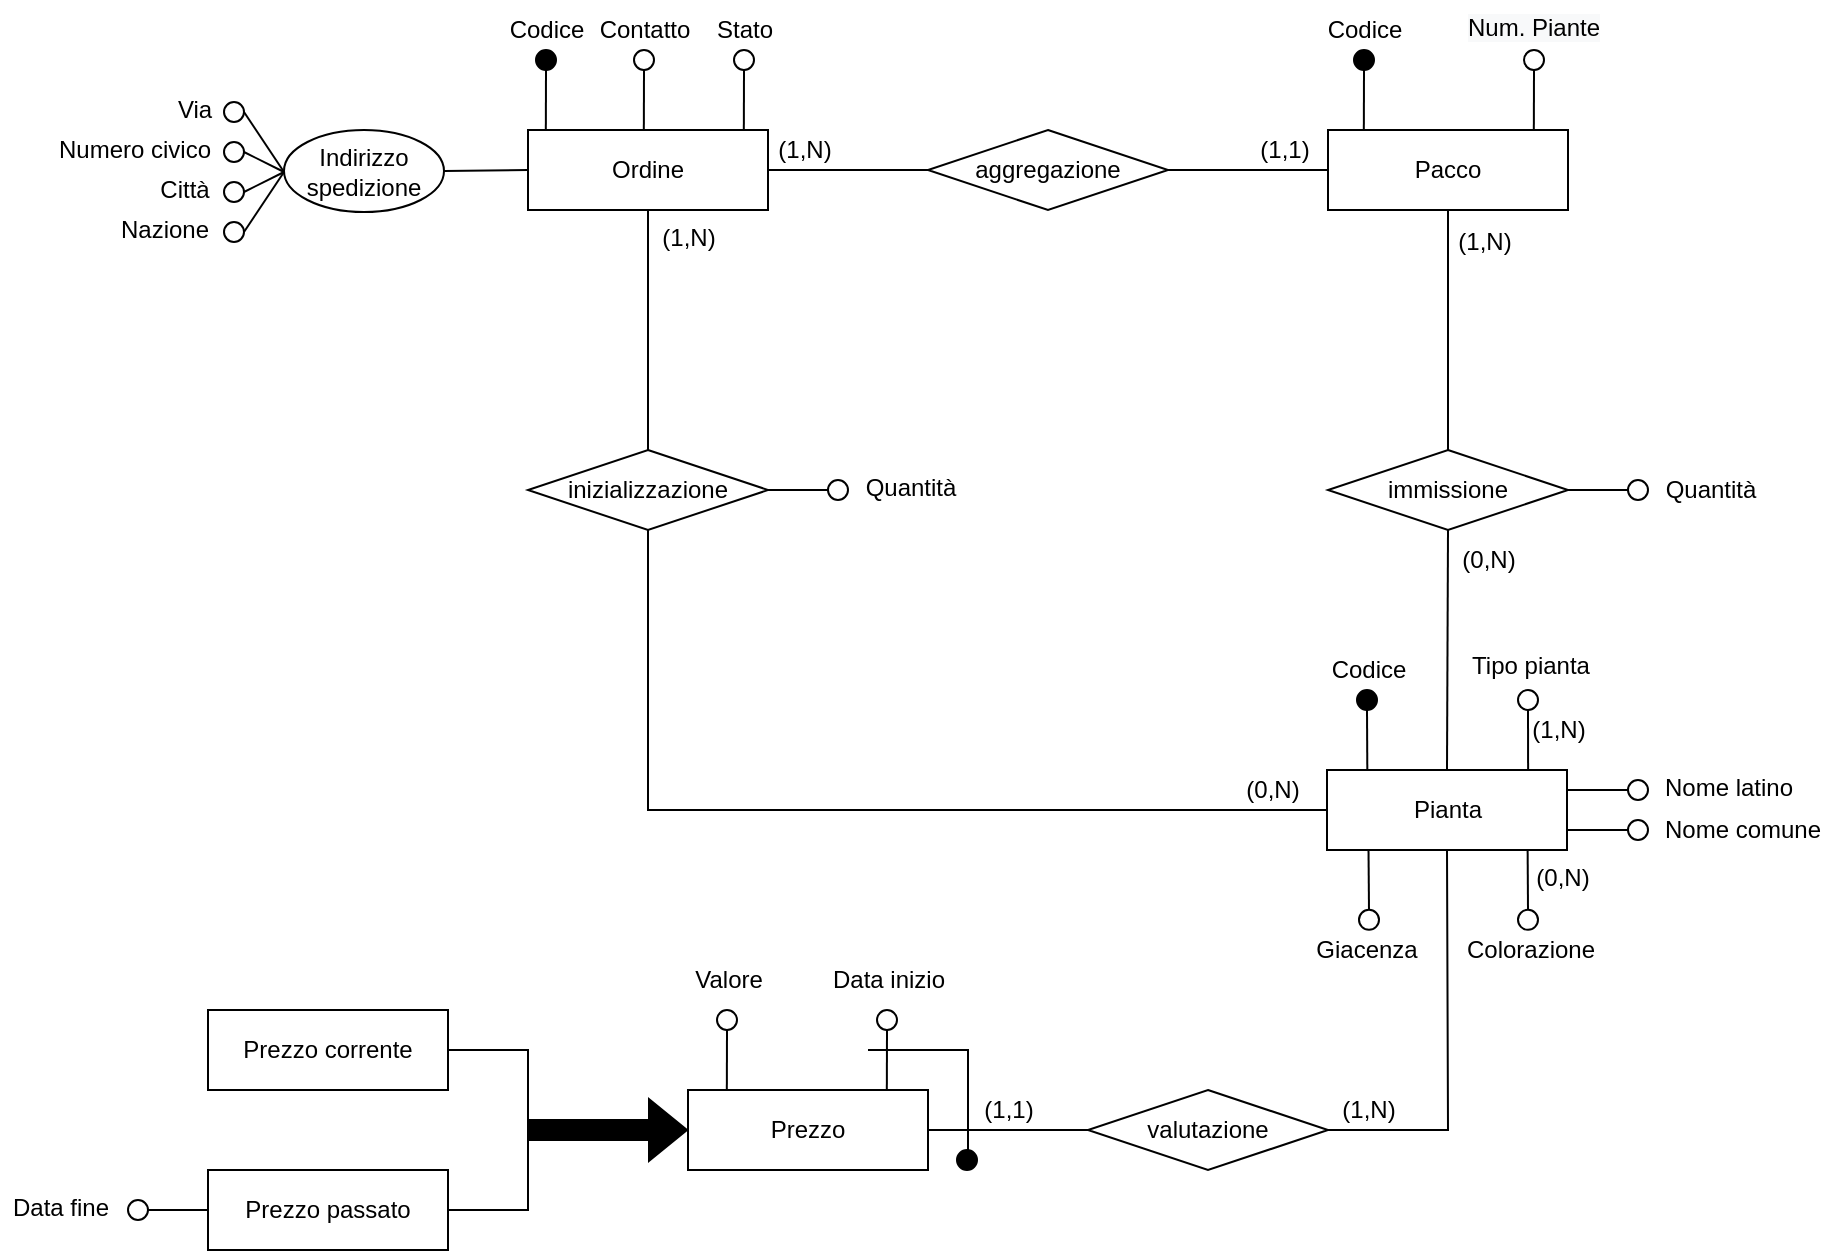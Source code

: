 <mxfile version="17.1.2" type="github">
  <diagram id="9BiGZynKtHY8mz7Qpg7e" name="Page-1">
    <mxGraphModel dx="295" dy="202" grid="1" gridSize="10" guides="1" tooltips="1" connect="1" arrows="1" fold="1" page="1" pageScale="1" pageWidth="1169" pageHeight="827" math="0" shadow="0">
      <root>
        <mxCell id="0" />
        <mxCell id="1" parent="0" />
        <mxCell id="MEw_wxHEMmBjlcB9mvUv-1" value="Ordine" style="rounded=0;whiteSpace=wrap;html=1;strokeWidth=1;perimeterSpacing=0;" parent="1" vertex="1">
          <mxGeometry x="360" y="160" width="120" height="40" as="geometry" />
        </mxCell>
        <mxCell id="MEw_wxHEMmBjlcB9mvUv-2" value="" style="endArrow=none;html=1;rounded=0;fillColor=#000000;entryX=0.166;entryY=0;entryDx=0;entryDy=0;entryPerimeter=0;exitX=0.5;exitY=1;exitDx=0;exitDy=0;" parent="1" source="MEw_wxHEMmBjlcB9mvUv-3" edge="1">
          <mxGeometry width="50" height="50" relative="1" as="geometry">
            <mxPoint x="468" y="140" as="sourcePoint" />
            <mxPoint x="467.92" y="160" as="targetPoint" />
          </mxGeometry>
        </mxCell>
        <mxCell id="MEw_wxHEMmBjlcB9mvUv-3" value="" style="ellipse;whiteSpace=wrap;html=1;aspect=fixed;strokeWidth=1;fillColor=none;" parent="1" vertex="1">
          <mxGeometry x="463" y="120" width="10" height="10" as="geometry" />
        </mxCell>
        <mxCell id="MEw_wxHEMmBjlcB9mvUv-18" value="Stato" style="text;html=1;align=center;verticalAlign=middle;resizable=0;points=[];autosize=1;strokeColor=none;fillColor=none;" parent="1" vertex="1">
          <mxGeometry x="448" y="100" width="40" height="20" as="geometry" />
        </mxCell>
        <mxCell id="_n9Jq-rr2bxkJ9Zpd_iA-1" value="Pacco" style="rounded=0;whiteSpace=wrap;html=1;strokeWidth=1;perimeterSpacing=0;" parent="1" vertex="1">
          <mxGeometry x="760" y="160" width="120" height="40" as="geometry" />
        </mxCell>
        <mxCell id="_n9Jq-rr2bxkJ9Zpd_iA-2" value="" style="endArrow=none;html=1;rounded=0;fillColor=#000000;entryX=0.166;entryY=0;entryDx=0;entryDy=0;entryPerimeter=0;exitX=0.5;exitY=1;exitDx=0;exitDy=0;" parent="1" source="_n9Jq-rr2bxkJ9Zpd_iA-3" edge="1">
          <mxGeometry width="50" height="50" relative="1" as="geometry">
            <mxPoint x="369" y="140" as="sourcePoint" />
            <mxPoint x="368.92" y="160" as="targetPoint" />
          </mxGeometry>
        </mxCell>
        <mxCell id="_n9Jq-rr2bxkJ9Zpd_iA-3" value="" style="ellipse;whiteSpace=wrap;html=1;aspect=fixed;strokeWidth=1;fillColor=#000000;" parent="1" vertex="1">
          <mxGeometry x="364" y="120" width="10" height="10" as="geometry" />
        </mxCell>
        <mxCell id="_n9Jq-rr2bxkJ9Zpd_iA-4" value="Codice" style="text;html=1;align=center;verticalAlign=middle;resizable=0;points=[];autosize=1;strokeColor=none;fillColor=none;" parent="1" vertex="1">
          <mxGeometry x="344" y="100" width="50" height="20" as="geometry" />
        </mxCell>
        <mxCell id="_n9Jq-rr2bxkJ9Zpd_iA-5" value="" style="endArrow=none;html=1;rounded=0;fillColor=#000000;entryX=0.166;entryY=0;entryDx=0;entryDy=0;entryPerimeter=0;exitX=0.5;exitY=1;exitDx=0;exitDy=0;" parent="1" source="_n9Jq-rr2bxkJ9Zpd_iA-6" edge="1">
          <mxGeometry width="50" height="50" relative="1" as="geometry">
            <mxPoint x="418" y="140" as="sourcePoint" />
            <mxPoint x="417.92" y="160" as="targetPoint" />
          </mxGeometry>
        </mxCell>
        <mxCell id="_n9Jq-rr2bxkJ9Zpd_iA-6" value="" style="ellipse;whiteSpace=wrap;html=1;aspect=fixed;strokeWidth=1;fillColor=none;" parent="1" vertex="1">
          <mxGeometry x="413" y="120" width="10" height="10" as="geometry" />
        </mxCell>
        <mxCell id="_n9Jq-rr2bxkJ9Zpd_iA-7" value="Contatto" style="text;html=1;align=center;verticalAlign=middle;resizable=0;points=[];autosize=1;strokeColor=none;fillColor=none;" parent="1" vertex="1">
          <mxGeometry x="388" y="100" width="60" height="20" as="geometry" />
        </mxCell>
        <mxCell id="_n9Jq-rr2bxkJ9Zpd_iA-8" value="" style="endArrow=none;html=1;rounded=0;fillColor=#000000;entryX=0.166;entryY=0;entryDx=0;entryDy=0;entryPerimeter=0;exitX=0.5;exitY=1;exitDx=0;exitDy=0;" parent="1" source="_n9Jq-rr2bxkJ9Zpd_iA-9" edge="1">
          <mxGeometry width="50" height="50" relative="1" as="geometry">
            <mxPoint x="778" y="140" as="sourcePoint" />
            <mxPoint x="777.92" y="160" as="targetPoint" />
          </mxGeometry>
        </mxCell>
        <mxCell id="_n9Jq-rr2bxkJ9Zpd_iA-9" value="" style="ellipse;whiteSpace=wrap;html=1;aspect=fixed;strokeWidth=1;fillColor=#000000;" parent="1" vertex="1">
          <mxGeometry x="773" y="120" width="10" height="10" as="geometry" />
        </mxCell>
        <mxCell id="_n9Jq-rr2bxkJ9Zpd_iA-10" value="Codice" style="text;html=1;align=center;verticalAlign=middle;resizable=0;points=[];autosize=1;strokeColor=none;fillColor=none;" parent="1" vertex="1">
          <mxGeometry x="753" y="100" width="50" height="20" as="geometry" />
        </mxCell>
        <mxCell id="_n9Jq-rr2bxkJ9Zpd_iA-11" value="aggregazione" style="rhombus;whiteSpace=wrap;html=1;" parent="1" vertex="1">
          <mxGeometry x="560" y="160" width="120" height="40" as="geometry" />
        </mxCell>
        <mxCell id="_n9Jq-rr2bxkJ9Zpd_iA-12" value="" style="endArrow=none;html=1;rounded=0;entryX=0;entryY=0.5;entryDx=0;entryDy=0;exitX=1;exitY=0.5;exitDx=0;exitDy=0;" parent="1" source="_n9Jq-rr2bxkJ9Zpd_iA-11" target="_n9Jq-rr2bxkJ9Zpd_iA-1" edge="1">
          <mxGeometry width="50" height="50" relative="1" as="geometry">
            <mxPoint x="659" y="250" as="sourcePoint" />
            <mxPoint x="709" y="200" as="targetPoint" />
          </mxGeometry>
        </mxCell>
        <mxCell id="_n9Jq-rr2bxkJ9Zpd_iA-13" value="" style="endArrow=none;html=1;rounded=0;entryX=1;entryY=0.5;entryDx=0;entryDy=0;exitX=0;exitY=0.5;exitDx=0;exitDy=0;" parent="1" source="_n9Jq-rr2bxkJ9Zpd_iA-11" target="MEw_wxHEMmBjlcB9mvUv-1" edge="1">
          <mxGeometry width="50" height="50" relative="1" as="geometry">
            <mxPoint x="659" y="250" as="sourcePoint" />
            <mxPoint x="709" y="200" as="targetPoint" />
          </mxGeometry>
        </mxCell>
        <mxCell id="_n9Jq-rr2bxkJ9Zpd_iA-18" value="" style="endArrow=none;html=1;rounded=0;fillColor=#000000;entryX=0.166;entryY=0;entryDx=0;entryDy=0;entryPerimeter=0;exitX=0.5;exitY=1;exitDx=0;exitDy=0;" parent="1" source="_n9Jq-rr2bxkJ9Zpd_iA-19" edge="1">
          <mxGeometry width="50" height="50" relative="1" as="geometry">
            <mxPoint x="863" y="140" as="sourcePoint" />
            <mxPoint x="862.92" y="160" as="targetPoint" />
          </mxGeometry>
        </mxCell>
        <mxCell id="_n9Jq-rr2bxkJ9Zpd_iA-19" value="" style="ellipse;whiteSpace=wrap;html=1;aspect=fixed;strokeWidth=1;fillColor=none;" parent="1" vertex="1">
          <mxGeometry x="858" y="120" width="10" height="10" as="geometry" />
        </mxCell>
        <mxCell id="_n9Jq-rr2bxkJ9Zpd_iA-20" value="&lt;span style=&quot;color: rgb(0 , 0 , 0) ; font-family: &amp;#34;helvetica&amp;#34; ; font-size: 12px ; font-style: normal ; font-weight: 400 ; letter-spacing: normal ; text-align: center ; text-indent: 0px ; text-transform: none ; word-spacing: 0px ; background-color: rgb(248 , 249 , 250) ; display: inline ; float: none&quot;&gt;Num. Piante&lt;/span&gt;" style="text;whiteSpace=wrap;html=1;" parent="1" vertex="1">
          <mxGeometry x="828" y="95" width="80" height="30" as="geometry" />
        </mxCell>
        <mxCell id="_n9Jq-rr2bxkJ9Zpd_iA-21" value="(1,N)" style="text;html=1;align=center;verticalAlign=middle;resizable=0;points=[];autosize=1;strokeColor=none;fillColor=none;" parent="1" vertex="1">
          <mxGeometry x="478" y="160" width="40" height="20" as="geometry" />
        </mxCell>
        <mxCell id="_n9Jq-rr2bxkJ9Zpd_iA-22" value="(1,1)" style="text;html=1;align=center;verticalAlign=middle;resizable=0;points=[];autosize=1;strokeColor=none;fillColor=none;" parent="1" vertex="1">
          <mxGeometry x="718" y="160" width="40" height="20" as="geometry" />
        </mxCell>
        <mxCell id="_n9Jq-rr2bxkJ9Zpd_iA-24" value="Indirizzo spedizione" style="ellipse;whiteSpace=wrap;html=1;" parent="1" vertex="1">
          <mxGeometry x="238" y="160" width="80" height="41" as="geometry" />
        </mxCell>
        <mxCell id="_n9Jq-rr2bxkJ9Zpd_iA-25" value="" style="ellipse;whiteSpace=wrap;html=1;aspect=fixed;strokeWidth=1;fillColor=none;" parent="1" vertex="1">
          <mxGeometry x="208" y="146" width="10" height="10" as="geometry" />
        </mxCell>
        <mxCell id="_n9Jq-rr2bxkJ9Zpd_iA-26" value="" style="ellipse;whiteSpace=wrap;html=1;aspect=fixed;strokeWidth=1;fillColor=none;" parent="1" vertex="1">
          <mxGeometry x="208" y="166" width="10" height="10" as="geometry" />
        </mxCell>
        <mxCell id="_n9Jq-rr2bxkJ9Zpd_iA-27" value="" style="ellipse;whiteSpace=wrap;html=1;aspect=fixed;strokeWidth=1;fillColor=none;" parent="1" vertex="1">
          <mxGeometry x="208" y="206" width="10" height="10" as="geometry" />
        </mxCell>
        <mxCell id="_n9Jq-rr2bxkJ9Zpd_iA-28" value="" style="endArrow=none;html=1;rounded=0;entryX=1;entryY=0.5;entryDx=0;entryDy=0;" parent="1" target="_n9Jq-rr2bxkJ9Zpd_iA-25" edge="1">
          <mxGeometry width="50" height="50" relative="1" as="geometry">
            <mxPoint x="238" y="181" as="sourcePoint" />
            <mxPoint x="258.0" y="156" as="targetPoint" />
          </mxGeometry>
        </mxCell>
        <mxCell id="_n9Jq-rr2bxkJ9Zpd_iA-29" value="" style="endArrow=none;html=1;rounded=0;entryX=1;entryY=0.5;entryDx=0;entryDy=0;" parent="1" target="_n9Jq-rr2bxkJ9Zpd_iA-26" edge="1">
          <mxGeometry width="50" height="50" relative="1" as="geometry">
            <mxPoint x="238" y="181" as="sourcePoint" />
            <mxPoint x="258.0" y="166" as="targetPoint" />
          </mxGeometry>
        </mxCell>
        <mxCell id="_n9Jq-rr2bxkJ9Zpd_iA-30" value="" style="endArrow=none;html=1;rounded=0;entryX=1;entryY=0.5;entryDx=0;entryDy=0;" parent="1" target="_n9Jq-rr2bxkJ9Zpd_iA-27" edge="1">
          <mxGeometry width="50" height="50" relative="1" as="geometry">
            <mxPoint x="238" y="181" as="sourcePoint" />
            <mxPoint x="228.0" y="206" as="targetPoint" />
          </mxGeometry>
        </mxCell>
        <mxCell id="_n9Jq-rr2bxkJ9Zpd_iA-31" value="Via" style="text;html=1;align=center;verticalAlign=middle;resizable=0;points=[];autosize=1;strokeColor=none;fillColor=none;" parent="1" vertex="1">
          <mxGeometry x="178" y="140" width="30" height="20" as="geometry" />
        </mxCell>
        <mxCell id="_n9Jq-rr2bxkJ9Zpd_iA-32" value="Numero civico" style="text;html=1;align=center;verticalAlign=middle;resizable=0;points=[];autosize=1;strokeColor=none;fillColor=none;" parent="1" vertex="1">
          <mxGeometry x="118" y="160" width="90" height="20" as="geometry" />
        </mxCell>
        <mxCell id="_n9Jq-rr2bxkJ9Zpd_iA-33" value="Città" style="text;html=1;align=center;verticalAlign=middle;resizable=0;points=[];autosize=1;strokeColor=none;fillColor=none;" parent="1" vertex="1">
          <mxGeometry x="168" y="180" width="40" height="20" as="geometry" />
        </mxCell>
        <mxCell id="_n9Jq-rr2bxkJ9Zpd_iA-34" value="" style="ellipse;whiteSpace=wrap;html=1;aspect=fixed;strokeWidth=1;fillColor=none;" parent="1" vertex="1">
          <mxGeometry x="208" y="186" width="10" height="10" as="geometry" />
        </mxCell>
        <mxCell id="_n9Jq-rr2bxkJ9Zpd_iA-35" value="" style="endArrow=none;html=1;rounded=0;entryX=1;entryY=0.5;entryDx=0;entryDy=0;" parent="1" target="_n9Jq-rr2bxkJ9Zpd_iA-34" edge="1">
          <mxGeometry width="50" height="50" relative="1" as="geometry">
            <mxPoint x="238" y="181" as="sourcePoint" />
            <mxPoint x="258.0" y="186" as="targetPoint" />
          </mxGeometry>
        </mxCell>
        <mxCell id="_n9Jq-rr2bxkJ9Zpd_iA-36" value="Nazione" style="text;html=1;align=center;verticalAlign=middle;resizable=0;points=[];autosize=1;strokeColor=none;fillColor=none;" parent="1" vertex="1">
          <mxGeometry x="148" y="200" width="60" height="20" as="geometry" />
        </mxCell>
        <mxCell id="_n9Jq-rr2bxkJ9Zpd_iA-38" value="" style="endArrow=none;html=1;rounded=0;entryX=1;entryY=0.5;entryDx=0;entryDy=0;exitX=0;exitY=0.5;exitDx=0;exitDy=0;" parent="1" source="MEw_wxHEMmBjlcB9mvUv-1" target="_n9Jq-rr2bxkJ9Zpd_iA-24" edge="1">
          <mxGeometry width="50" height="50" relative="1" as="geometry">
            <mxPoint x="428" y="140" as="sourcePoint" />
            <mxPoint x="478" y="90" as="targetPoint" />
          </mxGeometry>
        </mxCell>
        <mxCell id="P6uGG6WrRbah_G_bv0m2-8" value="inizializzazione" style="rhombus;whiteSpace=wrap;html=1;" parent="1" vertex="1">
          <mxGeometry x="360" y="320" width="120" height="40" as="geometry" />
        </mxCell>
        <mxCell id="P6uGG6WrRbah_G_bv0m2-10" value="" style="endArrow=none;html=1;rounded=0;entryX=0;entryY=0.5;entryDx=0;entryDy=0;exitX=0.5;exitY=1;exitDx=0;exitDy=0;" parent="1" source="P6uGG6WrRbah_G_bv0m2-8" target="_7TDcqivY-833FL7VtdI-3" edge="1">
          <mxGeometry width="50" height="50" relative="1" as="geometry">
            <mxPoint x="568" y="452" as="sourcePoint" />
            <mxPoint x="420" y="441" as="targetPoint" />
            <Array as="points">
              <mxPoint x="420" y="500" />
            </Array>
          </mxGeometry>
        </mxCell>
        <mxCell id="P6uGG6WrRbah_G_bv0m2-13" value="(1,N)" style="text;html=1;align=center;verticalAlign=middle;resizable=0;points=[];autosize=1;strokeColor=none;fillColor=none;" parent="1" vertex="1">
          <mxGeometry x="420" y="204" width="40" height="20" as="geometry" />
        </mxCell>
        <mxCell id="P6uGG6WrRbah_G_bv0m2-15" value="" style="endArrow=none;html=1;rounded=0;exitX=1;exitY=0.5;exitDx=0;exitDy=0;entryX=0;entryY=0.5;entryDx=0;entryDy=0;" parent="1" source="P6uGG6WrRbah_G_bv0m2-8" target="P6uGG6WrRbah_G_bv0m2-16" edge="1">
          <mxGeometry width="50" height="50" relative="1" as="geometry">
            <mxPoint x="618" y="431" as="sourcePoint" />
            <mxPoint x="618" y="412" as="targetPoint" />
          </mxGeometry>
        </mxCell>
        <mxCell id="P6uGG6WrRbah_G_bv0m2-16" value="" style="ellipse;whiteSpace=wrap;html=1;aspect=fixed;strokeWidth=1;fillColor=none;" parent="1" vertex="1">
          <mxGeometry x="510" y="335" width="10" height="10" as="geometry" />
        </mxCell>
        <mxCell id="P6uGG6WrRbah_G_bv0m2-17" value="Quantità" style="text;html=1;align=center;verticalAlign=middle;resizable=0;points=[];autosize=1;strokeColor=none;fillColor=none;" parent="1" vertex="1">
          <mxGeometry x="521" y="329" width="60" height="20" as="geometry" />
        </mxCell>
        <mxCell id="P6uGG6WrRbah_G_bv0m2-18" value="immissione" style="rhombus;whiteSpace=wrap;html=1;" parent="1" vertex="1">
          <mxGeometry x="760" y="320" width="120" height="40" as="geometry" />
        </mxCell>
        <mxCell id="P6uGG6WrRbah_G_bv0m2-19" value="" style="endArrow=none;html=1;rounded=0;fillColor=#000000;exitX=0;exitY=0.5;exitDx=0;exitDy=0;entryX=1;entryY=0.5;entryDx=0;entryDy=0;" parent="1" source="P6uGG6WrRbah_G_bv0m2-20" target="P6uGG6WrRbah_G_bv0m2-18" edge="1">
          <mxGeometry width="50" height="50" relative="1" as="geometry">
            <mxPoint x="819" y="296" as="sourcePoint" />
            <mxPoint x="819" y="306" as="targetPoint" />
          </mxGeometry>
        </mxCell>
        <mxCell id="P6uGG6WrRbah_G_bv0m2-20" value="" style="ellipse;whiteSpace=wrap;html=1;aspect=fixed;strokeWidth=1;fillColor=none;" parent="1" vertex="1">
          <mxGeometry x="910" y="335" width="10" height="10" as="geometry" />
        </mxCell>
        <mxCell id="P6uGG6WrRbah_G_bv0m2-21" value="Quantità" style="text;html=1;align=center;verticalAlign=middle;resizable=0;points=[];autosize=1;strokeColor=none;fillColor=none;" parent="1" vertex="1">
          <mxGeometry x="921" y="330" width="60" height="20" as="geometry" />
        </mxCell>
        <mxCell id="P6uGG6WrRbah_G_bv0m2-22" value="" style="endArrow=none;html=1;rounded=0;exitX=0.5;exitY=0;exitDx=0;exitDy=0;entryX=0.5;entryY=1;entryDx=0;entryDy=0;" parent="1" source="P6uGG6WrRbah_G_bv0m2-18" target="_n9Jq-rr2bxkJ9Zpd_iA-1" edge="1">
          <mxGeometry width="50" height="50" relative="1" as="geometry">
            <mxPoint x="868" y="280" as="sourcePoint" />
            <mxPoint x="918" y="230" as="targetPoint" />
          </mxGeometry>
        </mxCell>
        <mxCell id="P6uGG6WrRbah_G_bv0m2-24" value="(1,N)" style="text;html=1;align=center;verticalAlign=middle;resizable=0;points=[];autosize=1;strokeColor=none;fillColor=none;" parent="1" vertex="1">
          <mxGeometry x="818" y="206" width="40" height="20" as="geometry" />
        </mxCell>
        <mxCell id="P6uGG6WrRbah_G_bv0m2-25" value="(0,N)" style="text;html=1;align=center;verticalAlign=middle;resizable=0;points=[];autosize=1;strokeColor=none;fillColor=none;" parent="1" vertex="1">
          <mxGeometry x="820" y="365" width="40" height="20" as="geometry" />
        </mxCell>
        <mxCell id="_7TDcqivY-833FL7VtdI-1" value="" style="endArrow=none;html=1;rounded=0;exitX=0.5;exitY=0;exitDx=0;exitDy=0;entryX=0.5;entryY=1;entryDx=0;entryDy=0;" parent="1" source="P6uGG6WrRbah_G_bv0m2-8" target="MEw_wxHEMmBjlcB9mvUv-1" edge="1">
          <mxGeometry width="50" height="50" relative="1" as="geometry">
            <mxPoint x="540" y="240" as="sourcePoint" />
            <mxPoint x="590" y="190" as="targetPoint" />
          </mxGeometry>
        </mxCell>
        <mxCell id="_7TDcqivY-833FL7VtdI-3" value="Pianta" style="rounded=0;whiteSpace=wrap;html=1;strokeWidth=1;perimeterSpacing=0;" parent="1" vertex="1">
          <mxGeometry x="759.5" y="480" width="120" height="40" as="geometry" />
        </mxCell>
        <mxCell id="_7TDcqivY-833FL7VtdI-4" value="" style="endArrow=none;html=1;rounded=0;fillColor=#000000;exitX=0.5;exitY=1;exitDx=0;exitDy=0;entryX=0.168;entryY=0.002;entryDx=0;entryDy=0;entryPerimeter=0;" parent="1" source="_7TDcqivY-833FL7VtdI-5" target="_7TDcqivY-833FL7VtdI-3" edge="1">
          <mxGeometry width="50" height="50" relative="1" as="geometry">
            <mxPoint x="779.5" y="460" as="sourcePoint" />
            <mxPoint x="780" y="480" as="targetPoint" />
          </mxGeometry>
        </mxCell>
        <mxCell id="_7TDcqivY-833FL7VtdI-5" value="" style="ellipse;whiteSpace=wrap;html=1;aspect=fixed;strokeWidth=1;fillColor=#000000;" parent="1" vertex="1">
          <mxGeometry x="774.5" y="440" width="10" height="10" as="geometry" />
        </mxCell>
        <mxCell id="_7TDcqivY-833FL7VtdI-6" value="Codice" style="text;html=1;align=center;verticalAlign=middle;resizable=0;points=[];autosize=1;strokeColor=none;fillColor=none;" parent="1" vertex="1">
          <mxGeometry x="754.5" y="420" width="50" height="20" as="geometry" />
        </mxCell>
        <mxCell id="_7TDcqivY-833FL7VtdI-7" value="" style="endArrow=none;html=1;rounded=0;fillColor=#000000;entryX=1;entryY=0.25;entryDx=0;entryDy=0;exitX=0;exitY=0.5;exitDx=0;exitDy=0;" parent="1" source="_7TDcqivY-833FL7VtdI-8" target="_7TDcqivY-833FL7VtdI-3" edge="1">
          <mxGeometry width="50" height="50" relative="1" as="geometry">
            <mxPoint x="819.5" y="460" as="sourcePoint" />
            <mxPoint x="819.42" y="480" as="targetPoint" />
          </mxGeometry>
        </mxCell>
        <mxCell id="_7TDcqivY-833FL7VtdI-8" value="" style="ellipse;whiteSpace=wrap;html=1;aspect=fixed;strokeWidth=1;fillColor=none;" parent="1" vertex="1">
          <mxGeometry x="910" y="485" width="10" height="10" as="geometry" />
        </mxCell>
        <mxCell id="_7TDcqivY-833FL7VtdI-9" value="Nome latino" style="text;html=1;align=center;verticalAlign=middle;resizable=0;points=[];autosize=1;strokeColor=none;fillColor=none;" parent="1" vertex="1">
          <mxGeometry x="920" y="479" width="80" height="20" as="geometry" />
        </mxCell>
        <mxCell id="_7TDcqivY-833FL7VtdI-10" value="" style="endArrow=none;html=1;rounded=0;fillColor=#000000;entryX=1;entryY=0.75;entryDx=0;entryDy=0;exitX=0;exitY=0.5;exitDx=0;exitDy=0;" parent="1" source="_7TDcqivY-833FL7VtdI-11" target="_7TDcqivY-833FL7VtdI-3" edge="1">
          <mxGeometry width="50" height="50" relative="1" as="geometry">
            <mxPoint x="869.5" y="460" as="sourcePoint" />
            <mxPoint x="869.42" y="480" as="targetPoint" />
          </mxGeometry>
        </mxCell>
        <mxCell id="_7TDcqivY-833FL7VtdI-11" value="" style="ellipse;whiteSpace=wrap;html=1;aspect=fixed;strokeWidth=1;fillColor=none;" parent="1" vertex="1">
          <mxGeometry x="910" y="505" width="10" height="10" as="geometry" />
        </mxCell>
        <mxCell id="_7TDcqivY-833FL7VtdI-12" value="Nome comune" style="text;html=1;align=center;verticalAlign=middle;resizable=0;points=[];autosize=1;strokeColor=none;fillColor=none;" parent="1" vertex="1">
          <mxGeometry x="922" y="500" width="90" height="20" as="geometry" />
        </mxCell>
        <mxCell id="_7TDcqivY-833FL7VtdI-15" value="" style="endArrow=none;html=1;rounded=0;entryX=0.5;entryY=1;entryDx=0;entryDy=0;exitX=0.5;exitY=0;exitDx=0;exitDy=0;" parent="1" source="_7TDcqivY-833FL7VtdI-3" target="P6uGG6WrRbah_G_bv0m2-18" edge="1">
          <mxGeometry width="50" height="50" relative="1" as="geometry">
            <mxPoint x="820" y="431" as="sourcePoint" />
            <mxPoint x="870" y="401" as="targetPoint" />
          </mxGeometry>
        </mxCell>
        <mxCell id="xjIFtlh1PoH-UqJgCrfh-1" value="Prezzo" style="rounded=0;whiteSpace=wrap;html=1;strokeWidth=1;perimeterSpacing=0;" parent="1" vertex="1">
          <mxGeometry x="440" y="640" width="120" height="40" as="geometry" />
        </mxCell>
        <mxCell id="xjIFtlh1PoH-UqJgCrfh-2" value="valutazione" style="rhombus;whiteSpace=wrap;html=1;" parent="1" vertex="1">
          <mxGeometry x="640" y="640" width="120" height="40" as="geometry" />
        </mxCell>
        <mxCell id="xjIFtlh1PoH-UqJgCrfh-4" value="" style="endArrow=none;html=1;rounded=0;entryX=1;entryY=0.5;entryDx=0;entryDy=0;exitX=0;exitY=0.5;exitDx=0;exitDy=0;" parent="1" source="xjIFtlh1PoH-UqJgCrfh-2" target="xjIFtlh1PoH-UqJgCrfh-1" edge="1">
          <mxGeometry width="50" height="50" relative="1" as="geometry">
            <mxPoint x="730" y="760" as="sourcePoint" />
            <mxPoint x="780" y="710" as="targetPoint" />
          </mxGeometry>
        </mxCell>
        <mxCell id="xjIFtlh1PoH-UqJgCrfh-5" value="" style="endArrow=none;html=1;rounded=0;fillColor=#000000;entryX=0.166;entryY=0;entryDx=0;entryDy=0;entryPerimeter=0;exitX=0.5;exitY=1;exitDx=0;exitDy=0;" parent="1" source="xjIFtlh1PoH-UqJgCrfh-6" edge="1">
          <mxGeometry width="50" height="50" relative="1" as="geometry">
            <mxPoint x="459.5" y="620" as="sourcePoint" />
            <mxPoint x="459.42" y="640" as="targetPoint" />
          </mxGeometry>
        </mxCell>
        <mxCell id="xjIFtlh1PoH-UqJgCrfh-6" value="" style="ellipse;whiteSpace=wrap;html=1;aspect=fixed;strokeWidth=1;fillColor=none;" parent="1" vertex="1">
          <mxGeometry x="454.5" y="600" width="10" height="10" as="geometry" />
        </mxCell>
        <mxCell id="xjIFtlh1PoH-UqJgCrfh-7" value="" style="endArrow=none;html=1;rounded=0;fillColor=#000000;entryX=0.166;entryY=0;entryDx=0;entryDy=0;entryPerimeter=0;exitX=0.5;exitY=1;exitDx=0;exitDy=0;" parent="1" source="xjIFtlh1PoH-UqJgCrfh-8" edge="1">
          <mxGeometry width="50" height="50" relative="1" as="geometry">
            <mxPoint x="539.5" y="620" as="sourcePoint" />
            <mxPoint x="539.42" y="640" as="targetPoint" />
          </mxGeometry>
        </mxCell>
        <mxCell id="xjIFtlh1PoH-UqJgCrfh-8" value="" style="ellipse;whiteSpace=wrap;html=1;aspect=fixed;strokeWidth=1;fillColor=none;" parent="1" vertex="1">
          <mxGeometry x="534.5" y="600" width="10" height="10" as="geometry" />
        </mxCell>
        <mxCell id="xjIFtlh1PoH-UqJgCrfh-9" value="Data inizio" style="text;html=1;align=center;verticalAlign=middle;resizable=0;points=[];autosize=1;strokeColor=none;fillColor=none;" parent="1" vertex="1">
          <mxGeometry x="504.5" y="575" width="70" height="20" as="geometry" />
        </mxCell>
        <mxCell id="xjIFtlh1PoH-UqJgCrfh-10" value="Valore" style="text;html=1;align=center;verticalAlign=middle;resizable=0;points=[];autosize=1;strokeColor=none;fillColor=none;" parent="1" vertex="1">
          <mxGeometry x="434.5" y="575" width="50" height="20" as="geometry" />
        </mxCell>
        <mxCell id="xjIFtlh1PoH-UqJgCrfh-11" value="" style="endArrow=none;html=1;rounded=0;" parent="1" edge="1">
          <mxGeometry width="50" height="50" relative="1" as="geometry">
            <mxPoint x="530" y="620" as="sourcePoint" />
            <mxPoint x="580" y="670" as="targetPoint" />
            <Array as="points">
              <mxPoint x="580" y="620" />
            </Array>
          </mxGeometry>
        </mxCell>
        <mxCell id="xjIFtlh1PoH-UqJgCrfh-12" value="" style="ellipse;whiteSpace=wrap;html=1;aspect=fixed;strokeWidth=1;fillColor=#000000;" parent="1" vertex="1">
          <mxGeometry x="574.5" y="670" width="10" height="10" as="geometry" />
        </mxCell>
        <mxCell id="xjIFtlh1PoH-UqJgCrfh-13" value="(1,N)" style="text;html=1;align=center;verticalAlign=middle;resizable=0;points=[];autosize=1;strokeColor=none;fillColor=none;" parent="1" vertex="1">
          <mxGeometry x="759.5" y="640" width="40" height="20" as="geometry" />
        </mxCell>
        <mxCell id="xjIFtlh1PoH-UqJgCrfh-14" value="(1,1)" style="text;html=1;align=center;verticalAlign=middle;resizable=0;points=[];autosize=1;strokeColor=none;fillColor=none;" parent="1" vertex="1">
          <mxGeometry x="580" y="640" width="40" height="20" as="geometry" />
        </mxCell>
        <mxCell id="xjIFtlh1PoH-UqJgCrfh-18" value="" style="endArrow=none;html=1;rounded=0;exitX=1;exitY=0.5;exitDx=0;exitDy=0;entryX=0.5;entryY=1;entryDx=0;entryDy=0;" parent="1" source="xjIFtlh1PoH-UqJgCrfh-2" target="_7TDcqivY-833FL7VtdI-3" edge="1">
          <mxGeometry width="50" height="50" relative="1" as="geometry">
            <mxPoint x="780" y="590" as="sourcePoint" />
            <mxPoint x="830" y="540" as="targetPoint" />
            <Array as="points">
              <mxPoint x="820" y="660" />
            </Array>
          </mxGeometry>
        </mxCell>
        <mxCell id="3uFGAtA_tzjAAsrqJY8P-1" value="(0,N)" style="text;html=1;align=center;verticalAlign=middle;resizable=0;points=[];autosize=1;strokeColor=none;fillColor=none;" parent="1" vertex="1">
          <mxGeometry x="712" y="480" width="40" height="20" as="geometry" />
        </mxCell>
        <mxCell id="3uFGAtA_tzjAAsrqJY8P-7" value="" style="endArrow=none;html=1;rounded=0;fillColor=#000000;exitX=0.5;exitY=1;exitDx=0;exitDy=0;entryX=0.838;entryY=-0.002;entryDx=0;entryDy=0;entryPerimeter=0;" parent="1" source="3uFGAtA_tzjAAsrqJY8P-8" target="_7TDcqivY-833FL7VtdI-3" edge="1">
          <mxGeometry width="50" height="50" relative="1" as="geometry">
            <mxPoint x="860" y="460" as="sourcePoint" />
            <mxPoint x="860" y="480" as="targetPoint" />
          </mxGeometry>
        </mxCell>
        <mxCell id="3uFGAtA_tzjAAsrqJY8P-8" value="" style="ellipse;whiteSpace=wrap;html=1;aspect=fixed;strokeWidth=1;fillColor=none;" parent="1" vertex="1">
          <mxGeometry x="855" y="440" width="10" height="10" as="geometry" />
        </mxCell>
        <mxCell id="3uFGAtA_tzjAAsrqJY8P-16" value="Tipo pianta" style="text;html=1;align=center;verticalAlign=middle;resizable=0;points=[];autosize=1;strokeColor=none;fillColor=none;" parent="1" vertex="1">
          <mxGeometry x="826" y="418" width="70" height="20" as="geometry" />
        </mxCell>
        <mxCell id="3uFGAtA_tzjAAsrqJY8P-17" value="(1,N)" style="text;html=1;align=center;verticalAlign=middle;resizable=0;points=[];autosize=1;strokeColor=none;fillColor=none;" parent="1" vertex="1">
          <mxGeometry x="855" y="450" width="40" height="20" as="geometry" />
        </mxCell>
        <mxCell id="3uFGAtA_tzjAAsrqJY8P-18" value="Colorazione" style="text;html=1;align=center;verticalAlign=middle;resizable=0;points=[];autosize=1;strokeColor=none;fillColor=none;" parent="1" vertex="1">
          <mxGeometry x="821" y="559.92" width="80" height="20" as="geometry" />
        </mxCell>
        <mxCell id="3uFGAtA_tzjAAsrqJY8P-19" value="(0,N)" style="text;html=1;align=center;verticalAlign=middle;resizable=0;points=[];autosize=1;strokeColor=none;fillColor=none;" parent="1" vertex="1">
          <mxGeometry x="857" y="523.92" width="40" height="20" as="geometry" />
        </mxCell>
        <mxCell id="3uFGAtA_tzjAAsrqJY8P-20" value="Giacenza" style="text;html=1;align=center;verticalAlign=middle;resizable=0;points=[];autosize=1;strokeColor=none;fillColor=none;" parent="1" vertex="1">
          <mxGeometry x="743.5" y="559.92" width="70" height="20" as="geometry" />
        </mxCell>
        <mxCell id="3uFGAtA_tzjAAsrqJY8P-25" value="" style="ellipse;whiteSpace=wrap;html=1;aspect=fixed;strokeWidth=1;fillColor=none;" parent="1" vertex="1">
          <mxGeometry x="775.5" y="549.92" width="10" height="10" as="geometry" />
        </mxCell>
        <mxCell id="3uFGAtA_tzjAAsrqJY8P-26" value="" style="endArrow=none;html=1;rounded=0;exitX=0.5;exitY=0;exitDx=0;exitDy=0;entryX=0.173;entryY=1.01;entryDx=0;entryDy=0;entryPerimeter=0;" parent="1" source="3uFGAtA_tzjAAsrqJY8P-25" target="_7TDcqivY-833FL7VtdI-3" edge="1">
          <mxGeometry width="50" height="50" relative="1" as="geometry">
            <mxPoint x="769.5" y="549.92" as="sourcePoint" />
            <mxPoint x="769" y="530" as="targetPoint" />
          </mxGeometry>
        </mxCell>
        <mxCell id="3uFGAtA_tzjAAsrqJY8P-27" value="" style="shape=flexArrow;endArrow=classic;html=1;rounded=0;fillColor=#000000;entryX=0;entryY=0.5;entryDx=0;entryDy=0;" parent="1" target="xjIFtlh1PoH-UqJgCrfh-1" edge="1">
          <mxGeometry width="50" height="50" relative="1" as="geometry">
            <mxPoint x="360" y="660" as="sourcePoint" />
            <mxPoint x="430" y="660" as="targetPoint" />
          </mxGeometry>
        </mxCell>
        <mxCell id="3uFGAtA_tzjAAsrqJY8P-31" value="Prezzo passato" style="rounded=0;whiteSpace=wrap;html=1;strokeWidth=1;perimeterSpacing=0;" parent="1" vertex="1">
          <mxGeometry x="200" y="680" width="120" height="40" as="geometry" />
        </mxCell>
        <mxCell id="3uFGAtA_tzjAAsrqJY8P-32" value="Prezzo corrente" style="rounded=0;whiteSpace=wrap;html=1;strokeWidth=1;perimeterSpacing=0;" parent="1" vertex="1">
          <mxGeometry x="200" y="600" width="120" height="40" as="geometry" />
        </mxCell>
        <mxCell id="3uFGAtA_tzjAAsrqJY8P-33" value="" style="ellipse;whiteSpace=wrap;html=1;aspect=fixed;strokeWidth=1;fillColor=none;" parent="1" vertex="1">
          <mxGeometry x="160" y="695" width="10" height="10" as="geometry" />
        </mxCell>
        <mxCell id="3uFGAtA_tzjAAsrqJY8P-34" value="" style="endArrow=none;html=1;rounded=0;exitX=1;exitY=0.5;exitDx=0;exitDy=0;entryX=0;entryY=0.5;entryDx=0;entryDy=0;" parent="1" source="3uFGAtA_tzjAAsrqJY8P-33" target="3uFGAtA_tzjAAsrqJY8P-31" edge="1">
          <mxGeometry width="50" height="50" relative="1" as="geometry">
            <mxPoint x="191" y="721" as="sourcePoint" />
            <mxPoint x="190" y="701" as="targetPoint" />
          </mxGeometry>
        </mxCell>
        <mxCell id="3uFGAtA_tzjAAsrqJY8P-35" value="Data fine" style="text;html=1;align=center;verticalAlign=middle;resizable=0;points=[];autosize=1;strokeColor=none;fillColor=none;" parent="1" vertex="1">
          <mxGeometry x="96" y="689" width="60" height="20" as="geometry" />
        </mxCell>
        <mxCell id="3uFGAtA_tzjAAsrqJY8P-36" value="" style="endArrow=none;html=1;rounded=0;entryX=1;entryY=0.5;entryDx=0;entryDy=0;exitX=1;exitY=0.5;exitDx=0;exitDy=0;" parent="1" source="3uFGAtA_tzjAAsrqJY8P-31" target="3uFGAtA_tzjAAsrqJY8P-32" edge="1">
          <mxGeometry width="50" height="50" relative="1" as="geometry">
            <mxPoint x="360" y="700" as="sourcePoint" />
            <mxPoint x="330" y="620" as="targetPoint" />
            <Array as="points">
              <mxPoint x="360" y="700" />
              <mxPoint x="360" y="620" />
            </Array>
          </mxGeometry>
        </mxCell>
        <mxCell id="3uFGAtA_tzjAAsrqJY8P-37" value="" style="ellipse;whiteSpace=wrap;html=1;aspect=fixed;strokeWidth=1;fillColor=none;" parent="1" vertex="1">
          <mxGeometry x="855" y="549.92" width="10" height="10" as="geometry" />
        </mxCell>
        <mxCell id="3uFGAtA_tzjAAsrqJY8P-38" value="" style="endArrow=none;html=1;rounded=0;exitX=0.5;exitY=0;exitDx=0;exitDy=0;entryX=0.836;entryY=1.005;entryDx=0;entryDy=0;entryPerimeter=0;" parent="1" source="3uFGAtA_tzjAAsrqJY8P-37" target="_7TDcqivY-833FL7VtdI-3" edge="1">
          <mxGeometry width="50" height="50" relative="1" as="geometry">
            <mxPoint x="870" y="549.92" as="sourcePoint" />
            <mxPoint x="869.5" y="520" as="targetPoint" />
          </mxGeometry>
        </mxCell>
      </root>
    </mxGraphModel>
  </diagram>
</mxfile>
